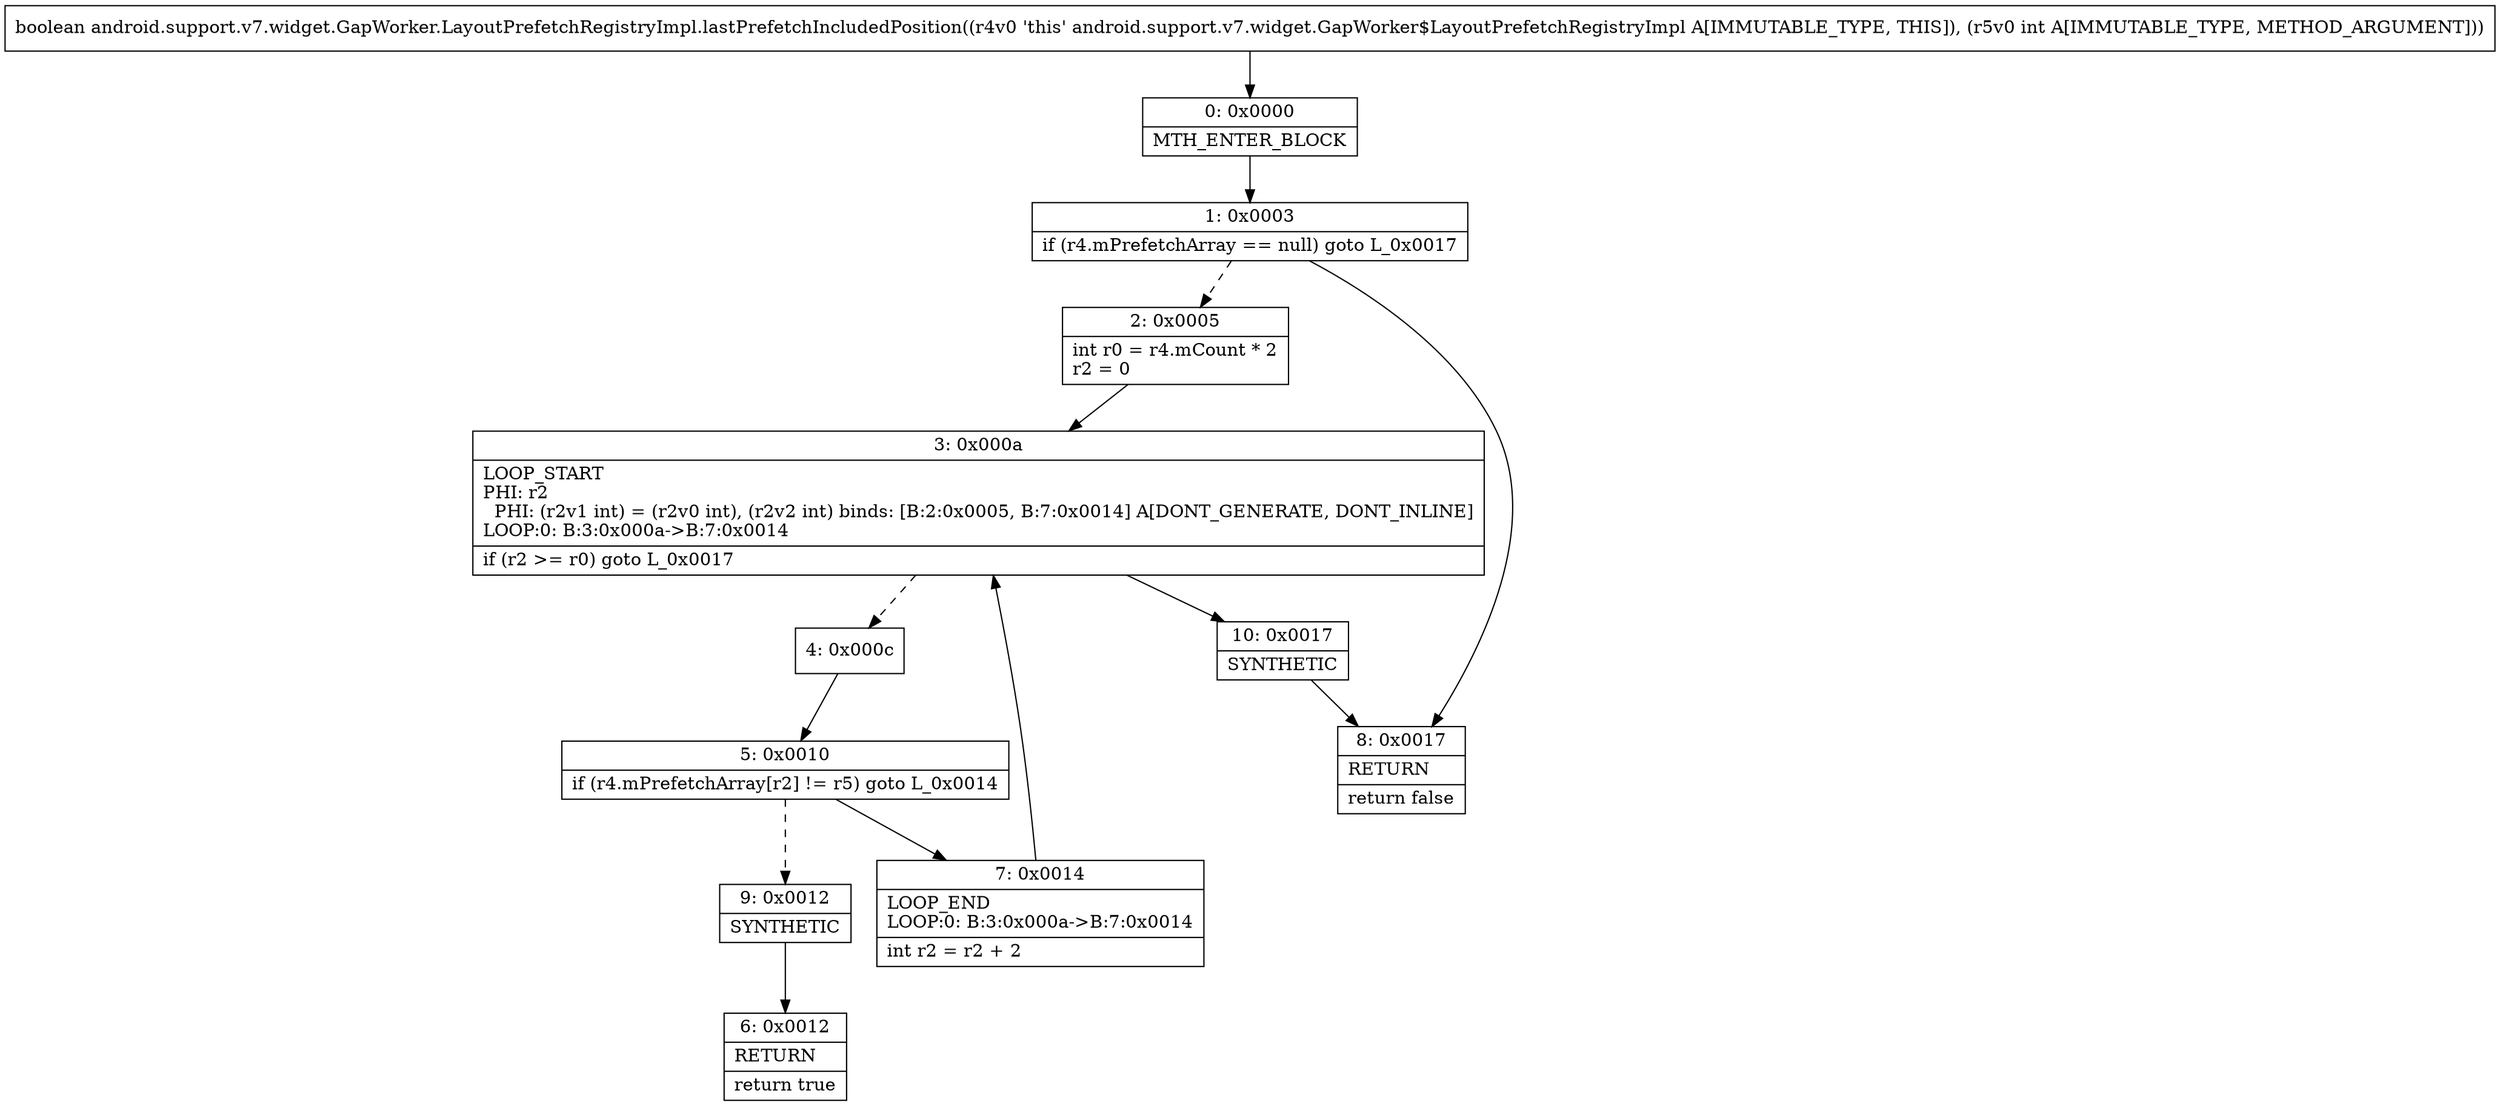 digraph "CFG forandroid.support.v7.widget.GapWorker.LayoutPrefetchRegistryImpl.lastPrefetchIncludedPosition(I)Z" {
Node_0 [shape=record,label="{0\:\ 0x0000|MTH_ENTER_BLOCK\l}"];
Node_1 [shape=record,label="{1\:\ 0x0003|if (r4.mPrefetchArray == null) goto L_0x0017\l}"];
Node_2 [shape=record,label="{2\:\ 0x0005|int r0 = r4.mCount * 2\lr2 = 0\l}"];
Node_3 [shape=record,label="{3\:\ 0x000a|LOOP_START\lPHI: r2 \l  PHI: (r2v1 int) = (r2v0 int), (r2v2 int) binds: [B:2:0x0005, B:7:0x0014] A[DONT_GENERATE, DONT_INLINE]\lLOOP:0: B:3:0x000a\-\>B:7:0x0014\l|if (r2 \>= r0) goto L_0x0017\l}"];
Node_4 [shape=record,label="{4\:\ 0x000c}"];
Node_5 [shape=record,label="{5\:\ 0x0010|if (r4.mPrefetchArray[r2] != r5) goto L_0x0014\l}"];
Node_6 [shape=record,label="{6\:\ 0x0012|RETURN\l|return true\l}"];
Node_7 [shape=record,label="{7\:\ 0x0014|LOOP_END\lLOOP:0: B:3:0x000a\-\>B:7:0x0014\l|int r2 = r2 + 2\l}"];
Node_8 [shape=record,label="{8\:\ 0x0017|RETURN\l|return false\l}"];
Node_9 [shape=record,label="{9\:\ 0x0012|SYNTHETIC\l}"];
Node_10 [shape=record,label="{10\:\ 0x0017|SYNTHETIC\l}"];
MethodNode[shape=record,label="{boolean android.support.v7.widget.GapWorker.LayoutPrefetchRegistryImpl.lastPrefetchIncludedPosition((r4v0 'this' android.support.v7.widget.GapWorker$LayoutPrefetchRegistryImpl A[IMMUTABLE_TYPE, THIS]), (r5v0 int A[IMMUTABLE_TYPE, METHOD_ARGUMENT])) }"];
MethodNode -> Node_0;
Node_0 -> Node_1;
Node_1 -> Node_2[style=dashed];
Node_1 -> Node_8;
Node_2 -> Node_3;
Node_3 -> Node_4[style=dashed];
Node_3 -> Node_10;
Node_4 -> Node_5;
Node_5 -> Node_7;
Node_5 -> Node_9[style=dashed];
Node_7 -> Node_3;
Node_9 -> Node_6;
Node_10 -> Node_8;
}

